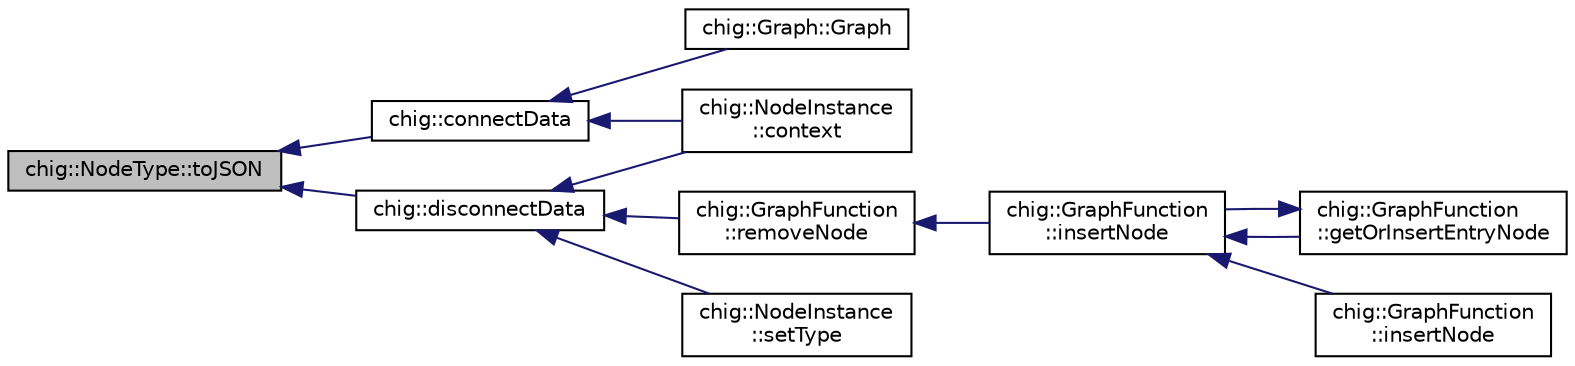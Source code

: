 digraph "chig::NodeType::toJSON"
{
 // INTERACTIVE_SVG=YES
  edge [fontname="Helvetica",fontsize="10",labelfontname="Helvetica",labelfontsize="10"];
  node [fontname="Helvetica",fontsize="10",shape=record];
  rankdir="LR";
  Node138 [label="chig::NodeType::toJSON",height=0.2,width=0.4,color="black", fillcolor="grey75", style="filled", fontcolor="black"];
  Node138 -> Node139 [dir="back",color="midnightblue",fontsize="10",style="solid",fontname="Helvetica"];
  Node139 [label="chig::connectData",height=0.2,width=0.4,color="black", fillcolor="white", style="filled",URL="$namespacechig.html#a6820d7f55025ec401bff502f0e6eb10d"];
  Node139 -> Node140 [dir="back",color="midnightblue",fontsize="10",style="solid",fontname="Helvetica"];
  Node140 [label="chig::NodeInstance\l::context",height=0.2,width=0.4,color="black", fillcolor="white", style="filled",URL="$structchig_1_1NodeInstance.html#a664d68ae63b0ec095892d17597ef9623",tooltip="Get the containing Context object. "];
  Node139 -> Node141 [dir="back",color="midnightblue",fontsize="10",style="solid",fontname="Helvetica"];
  Node141 [label="chig::Graph::Graph",height=0.2,width=0.4,color="black", fillcolor="white", style="filled",URL="$structchig_1_1Graph.html#a3e0191ef63e6fa4137cebae20b27b9ed"];
  Node138 -> Node142 [dir="back",color="midnightblue",fontsize="10",style="solid",fontname="Helvetica"];
  Node142 [label="chig::disconnectData",height=0.2,width=0.4,color="black", fillcolor="white", style="filled",URL="$namespacechig.html#a5977e55ae63e7f16a0ac342e2311e1b6"];
  Node142 -> Node140 [dir="back",color="midnightblue",fontsize="10",style="solid",fontname="Helvetica"];
  Node142 -> Node143 [dir="back",color="midnightblue",fontsize="10",style="solid",fontname="Helvetica"];
  Node143 [label="chig::GraphFunction\l::removeNode",height=0.2,width=0.4,color="black", fillcolor="white", style="filled",URL="$structchig_1_1GraphFunction.html#a398599d8fe1982a3c76462b1b2375a6e"];
  Node143 -> Node144 [dir="back",color="midnightblue",fontsize="10",style="solid",fontname="Helvetica"];
  Node144 [label="chig::GraphFunction\l::insertNode",height=0.2,width=0.4,color="black", fillcolor="white", style="filled",URL="$structchig_1_1GraphFunction.html#a70b74dd7330f7afb2b3ab38feebd57c5"];
  Node144 -> Node145 [dir="back",color="midnightblue",fontsize="10",style="solid",fontname="Helvetica"];
  Node145 [label="chig::GraphFunction\l::getOrInsertEntryNode",height=0.2,width=0.4,color="black", fillcolor="white", style="filled",URL="$structchig_1_1GraphFunction.html#a1fd77fbd5bb46690fdc79cd9c6d35917"];
  Node145 -> Node144 [dir="back",color="midnightblue",fontsize="10",style="solid",fontname="Helvetica"];
  Node144 -> Node146 [dir="back",color="midnightblue",fontsize="10",style="solid",fontname="Helvetica"];
  Node146 [label="chig::GraphFunction\l::insertNode",height=0.2,width=0.4,color="black", fillcolor="white", style="filled",URL="$structchig_1_1GraphFunction.html#a449ab966907b5e32dd00d5f6bb1b3ede"];
  Node142 -> Node147 [dir="back",color="midnightblue",fontsize="10",style="solid",fontname="Helvetica"];
  Node147 [label="chig::NodeInstance\l::setType",height=0.2,width=0.4,color="black", fillcolor="white", style="filled",URL="$structchig_1_1NodeInstance.html#ab7b23fb84fff7176f7a6e62ce3762153"];
}
